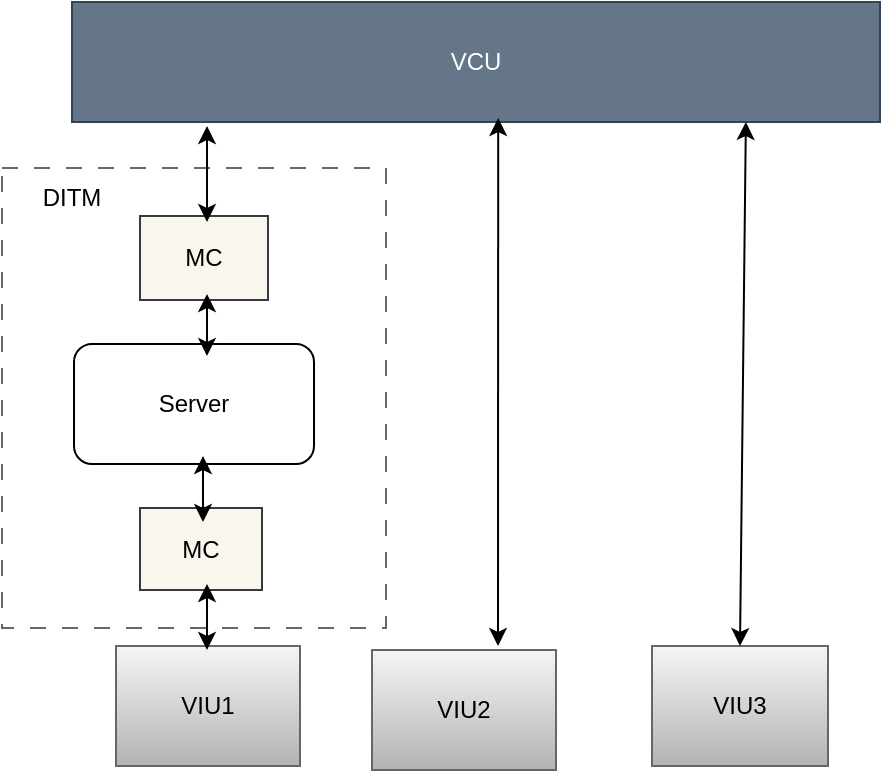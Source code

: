 <mxfile version="24.5.5" type="github">
  <diagram name="Page-1" id="t279jNCqeyPlph7fmcjT">
    <mxGraphModel dx="1420" dy="886" grid="0" gridSize="10" guides="1" tooltips="1" connect="1" arrows="1" fold="1" page="1" pageScale="1" pageWidth="850" pageHeight="1100" math="0" shadow="0">
      <root>
        <mxCell id="0" />
        <mxCell id="1" parent="0" />
        <mxCell id="QewYJP2lVVVTDoV5Fgvw-1" value="VCU" style="rounded=0;whiteSpace=wrap;html=1;fillColor=#647687;fontColor=#ffffff;strokeColor=#314354;" vertex="1" parent="1">
          <mxGeometry x="311" y="274" width="404" height="60" as="geometry" />
        </mxCell>
        <mxCell id="QewYJP2lVVVTDoV5Fgvw-2" value="MC" style="rounded=0;whiteSpace=wrap;html=1;fillColor=#f9f7ed;strokeColor=#36393d;" vertex="1" parent="1">
          <mxGeometry x="345" y="381" width="64" height="42" as="geometry" />
        </mxCell>
        <mxCell id="QewYJP2lVVVTDoV5Fgvw-3" value="MC" style="rounded=0;whiteSpace=wrap;html=1;fillColor=#f9f7ed;strokeColor=#36393d;" vertex="1" parent="1">
          <mxGeometry x="345" y="527" width="61" height="41" as="geometry" />
        </mxCell>
        <mxCell id="QewYJP2lVVVTDoV5Fgvw-4" value="Server" style="rounded=1;whiteSpace=wrap;html=1;" vertex="1" parent="1">
          <mxGeometry x="312" y="445" width="120" height="60" as="geometry" />
        </mxCell>
        <mxCell id="QewYJP2lVVVTDoV5Fgvw-6" value="VIU2" style="rounded=0;whiteSpace=wrap;html=1;fillColor=#f5f5f5;gradientColor=#b3b3b3;strokeColor=#666666;" vertex="1" parent="1">
          <mxGeometry x="461" y="598" width="92" height="60" as="geometry" />
        </mxCell>
        <mxCell id="QewYJP2lVVVTDoV5Fgvw-7" value="VIU3" style="rounded=0;whiteSpace=wrap;html=1;fillColor=#f5f5f5;gradientColor=#b3b3b3;strokeColor=#666666;" vertex="1" parent="1">
          <mxGeometry x="601" y="596" width="88" height="60" as="geometry" />
        </mxCell>
        <mxCell id="QewYJP2lVVVTDoV5Fgvw-8" value="VIU1" style="rounded=0;whiteSpace=wrap;html=1;fillColor=#f5f5f5;strokeColor=#666666;gradientColor=#b3b3b3;" vertex="1" parent="1">
          <mxGeometry x="333" y="596" width="92" height="60" as="geometry" />
        </mxCell>
        <mxCell id="QewYJP2lVVVTDoV5Fgvw-10" value="" style="rounded=0;whiteSpace=wrap;html=1;dashed=1;dashPattern=8 8;fillColor=none;fontColor=#333333;strokeColor=#666666;" vertex="1" parent="1">
          <mxGeometry x="276" y="357" width="192" height="230" as="geometry" />
        </mxCell>
        <mxCell id="QewYJP2lVVVTDoV5Fgvw-14" value="" style="endArrow=classic;startArrow=classic;html=1;rounded=0;entryX=0.52;entryY=1.1;entryDx=0;entryDy=0;entryPerimeter=0;exitX=0.652;exitY=0.1;exitDx=0;exitDy=0;exitPerimeter=0;" edge="1" parent="1">
          <mxGeometry width="50" height="50" relative="1" as="geometry">
            <mxPoint x="524.004" y="596" as="sourcePoint" />
            <mxPoint x="524.1" y="332" as="targetPoint" />
          </mxGeometry>
        </mxCell>
        <mxCell id="QewYJP2lVVVTDoV5Fgvw-15" value="" style="endArrow=classic;startArrow=classic;html=1;rounded=0;exitX=0.5;exitY=0;exitDx=0;exitDy=0;entryX=0.834;entryY=1;entryDx=0;entryDy=0;entryPerimeter=0;" edge="1" parent="1" source="QewYJP2lVVVTDoV5Fgvw-7" target="QewYJP2lVVVTDoV5Fgvw-1">
          <mxGeometry width="50" height="50" relative="1" as="geometry">
            <mxPoint x="583" y="578" as="sourcePoint" />
            <mxPoint x="630" y="337" as="targetPoint" />
          </mxGeometry>
        </mxCell>
        <mxCell id="QewYJP2lVVVTDoV5Fgvw-16" value="" style="endArrow=classic;startArrow=classic;html=1;rounded=0;" edge="1" parent="1">
          <mxGeometry width="50" height="50" relative="1" as="geometry">
            <mxPoint x="376.5" y="534" as="sourcePoint" />
            <mxPoint x="376.5" y="501" as="targetPoint" />
          </mxGeometry>
        </mxCell>
        <mxCell id="QewYJP2lVVVTDoV5Fgvw-17" value="" style="endArrow=classic;startArrow=classic;html=1;rounded=0;" edge="1" parent="1">
          <mxGeometry width="50" height="50" relative="1" as="geometry">
            <mxPoint x="378.5" y="598" as="sourcePoint" />
            <mxPoint x="378.5" y="565" as="targetPoint" />
          </mxGeometry>
        </mxCell>
        <mxCell id="QewYJP2lVVVTDoV5Fgvw-18" value="" style="endArrow=classic;startArrow=classic;html=1;rounded=0;" edge="1" parent="1">
          <mxGeometry width="50" height="50" relative="1" as="geometry">
            <mxPoint x="378.5" y="451" as="sourcePoint" />
            <mxPoint x="378.5" y="420" as="targetPoint" />
          </mxGeometry>
        </mxCell>
        <mxCell id="QewYJP2lVVVTDoV5Fgvw-19" value="" style="endArrow=classic;startArrow=classic;html=1;rounded=0;" edge="1" parent="1">
          <mxGeometry width="50" height="50" relative="1" as="geometry">
            <mxPoint x="378.5" y="384" as="sourcePoint" />
            <mxPoint x="378.5" y="336" as="targetPoint" />
          </mxGeometry>
        </mxCell>
        <mxCell id="QewYJP2lVVVTDoV5Fgvw-20" value="DITM" style="text;html=1;align=center;verticalAlign=middle;whiteSpace=wrap;rounded=0;" vertex="1" parent="1">
          <mxGeometry x="281" y="357" width="60" height="30" as="geometry" />
        </mxCell>
      </root>
    </mxGraphModel>
  </diagram>
</mxfile>
